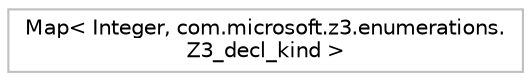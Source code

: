 digraph "Graphical Class Hierarchy"
{
  edge [fontname="Helvetica",fontsize="10",labelfontname="Helvetica",labelfontsize="10"];
  node [fontname="Helvetica",fontsize="10",shape=record];
  rankdir="LR";
  Node1 [label="Map\< Integer, com.microsoft.z3.enumerations.\lZ3_decl_kind \>",height=0.2,width=0.4,color="grey75", fillcolor="white", style="filled"];
}
